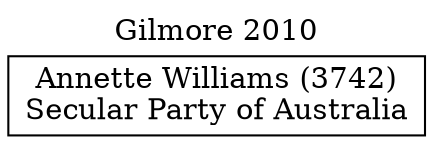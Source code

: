 // House preference flow
digraph "Annette Williams (3742)_Gilmore_2010" {
	graph [label="Gilmore 2010" labelloc=t mclimit=10]
	node [shape=box]
	"Annette Williams (3742)" [label="Annette Williams (3742)
Secular Party of Australia"]
}

